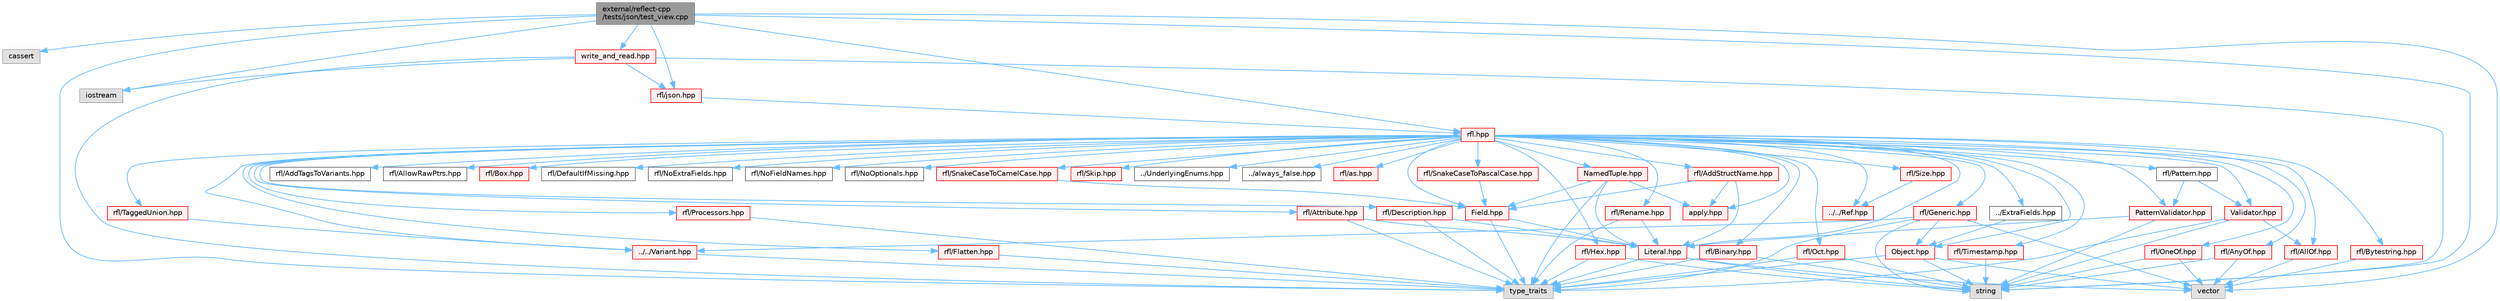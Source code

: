 digraph "external/reflect-cpp/tests/json/test_view.cpp"
{
 // LATEX_PDF_SIZE
  bgcolor="transparent";
  edge [fontname=Helvetica,fontsize=10,labelfontname=Helvetica,labelfontsize=10];
  node [fontname=Helvetica,fontsize=10,shape=box,height=0.2,width=0.4];
  Node1 [id="Node000001",label="external/reflect-cpp\l/tests/json/test_view.cpp",height=0.2,width=0.4,color="gray40", fillcolor="grey60", style="filled", fontcolor="black",tooltip=" "];
  Node1 -> Node2 [id="edge109_Node000001_Node000002",color="steelblue1",style="solid",tooltip=" "];
  Node2 [id="Node000002",label="cassert",height=0.2,width=0.4,color="grey60", fillcolor="#E0E0E0", style="filled",tooltip=" "];
  Node1 -> Node3 [id="edge110_Node000001_Node000003",color="steelblue1",style="solid",tooltip=" "];
  Node3 [id="Node000003",label="iostream",height=0.2,width=0.4,color="grey60", fillcolor="#E0E0E0", style="filled",tooltip=" "];
  Node1 -> Node4 [id="edge111_Node000001_Node000004",color="steelblue1",style="solid",tooltip=" "];
  Node4 [id="Node000004",label="rfl.hpp",height=0.2,width=0.4,color="red", fillcolor="#FFF0F0", style="filled",URL="$rfl_8hpp.html",tooltip=" "];
  Node4 -> Node5 [id="edge112_Node000004_Node000005",color="steelblue1",style="solid",tooltip=" "];
  Node5 [id="Node000005",label="rfl/AddStructName.hpp",height=0.2,width=0.4,color="red", fillcolor="#FFF0F0", style="filled",URL="$_add_struct_name_8hpp.html",tooltip=" "];
  Node5 -> Node7 [id="edge113_Node000005_Node000007",color="steelblue1",style="solid",tooltip=" "];
  Node7 [id="Node000007",label="Field.hpp",height=0.2,width=0.4,color="red", fillcolor="#FFF0F0", style="filled",URL="$_field_8hpp.html",tooltip=" "];
  Node7 -> Node10 [id="edge114_Node000007_Node000010",color="steelblue1",style="solid",tooltip=" "];
  Node10 [id="Node000010",label="type_traits",height=0.2,width=0.4,color="grey60", fillcolor="#E0E0E0", style="filled",tooltip=" "];
  Node7 -> Node12 [id="edge115_Node000007_Node000012",color="steelblue1",style="solid",tooltip=" "];
  Node12 [id="Node000012",label="Literal.hpp",height=0.2,width=0.4,color="red", fillcolor="#FFF0F0", style="filled",URL="$_literal_8hpp.html",tooltip=" "];
  Node12 -> Node16 [id="edge116_Node000012_Node000016",color="steelblue1",style="solid",tooltip=" "];
  Node16 [id="Node000016",label="string",height=0.2,width=0.4,color="grey60", fillcolor="#E0E0E0", style="filled",tooltip=" "];
  Node12 -> Node10 [id="edge117_Node000012_Node000010",color="steelblue1",style="solid",tooltip=" "];
  Node12 -> Node17 [id="edge118_Node000012_Node000017",color="steelblue1",style="solid",tooltip=" "];
  Node17 [id="Node000017",label="vector",height=0.2,width=0.4,color="grey60", fillcolor="#E0E0E0", style="filled",tooltip=" "];
  Node5 -> Node12 [id="edge119_Node000005_Node000012",color="steelblue1",style="solid",tooltip=" "];
  Node5 -> Node38 [id="edge120_Node000005_Node000038",color="steelblue1",style="solid",tooltip=" "];
  Node38 [id="Node000038",label="apply.hpp",height=0.2,width=0.4,color="red", fillcolor="#FFF0F0", style="filled",URL="$apply_8hpp.html",tooltip=" "];
  Node4 -> Node55 [id="edge121_Node000004_Node000055",color="steelblue1",style="solid",tooltip=" "];
  Node55 [id="Node000055",label="rfl/AddTagsToVariants.hpp",height=0.2,width=0.4,color="grey40", fillcolor="white", style="filled",URL="$_add_tags_to_variants_8hpp.html",tooltip=" "];
  Node4 -> Node56 [id="edge122_Node000004_Node000056",color="steelblue1",style="solid",tooltip=" "];
  Node56 [id="Node000056",label="rfl/AllOf.hpp",height=0.2,width=0.4,color="red", fillcolor="#FFF0F0", style="filled",URL="$_all_of_8hpp.html",tooltip=" "];
  Node56 -> Node17 [id="edge123_Node000056_Node000017",color="steelblue1",style="solid",tooltip=" "];
  Node4 -> Node65 [id="edge124_Node000004_Node000065",color="steelblue1",style="solid",tooltip=" "];
  Node65 [id="Node000065",label="rfl/AllowRawPtrs.hpp",height=0.2,width=0.4,color="grey40", fillcolor="white", style="filled",URL="$_allow_raw_ptrs_8hpp.html",tooltip=" "];
  Node4 -> Node66 [id="edge125_Node000004_Node000066",color="steelblue1",style="solid",tooltip=" "];
  Node66 [id="Node000066",label="rfl/AnyOf.hpp",height=0.2,width=0.4,color="red", fillcolor="#FFF0F0", style="filled",URL="$_any_of_8hpp.html",tooltip=" "];
  Node66 -> Node16 [id="edge126_Node000066_Node000016",color="steelblue1",style="solid",tooltip=" "];
  Node66 -> Node17 [id="edge127_Node000066_Node000017",color="steelblue1",style="solid",tooltip=" "];
  Node4 -> Node68 [id="edge128_Node000004_Node000068",color="steelblue1",style="solid",tooltip=" "];
  Node68 [id="Node000068",label="rfl/Attribute.hpp",height=0.2,width=0.4,color="red", fillcolor="#FFF0F0", style="filled",URL="$_attribute_8hpp.html",tooltip=" "];
  Node68 -> Node10 [id="edge129_Node000068_Node000010",color="steelblue1",style="solid",tooltip=" "];
  Node68 -> Node12 [id="edge130_Node000068_Node000012",color="steelblue1",style="solid",tooltip=" "];
  Node4 -> Node69 [id="edge131_Node000004_Node000069",color="steelblue1",style="solid",tooltip=" "];
  Node69 [id="Node000069",label="rfl/Binary.hpp",height=0.2,width=0.4,color="red", fillcolor="#FFF0F0", style="filled",URL="$_binary_8hpp.html",tooltip=" "];
  Node69 -> Node16 [id="edge132_Node000069_Node000016",color="steelblue1",style="solid",tooltip=" "];
  Node69 -> Node10 [id="edge133_Node000069_Node000010",color="steelblue1",style="solid",tooltip=" "];
  Node4 -> Node71 [id="edge134_Node000004_Node000071",color="steelblue1",style="solid",tooltip=" "];
  Node71 [id="Node000071",label="rfl/Box.hpp",height=0.2,width=0.4,color="red", fillcolor="#FFF0F0", style="filled",URL="$_box_8hpp.html",tooltip=" "];
  Node4 -> Node72 [id="edge135_Node000004_Node000072",color="steelblue1",style="solid",tooltip=" "];
  Node72 [id="Node000072",label="rfl/Bytestring.hpp",height=0.2,width=0.4,color="red", fillcolor="#FFF0F0", style="filled",URL="$_bytestring_8hpp.html",tooltip=" "];
  Node72 -> Node17 [id="edge136_Node000072_Node000017",color="steelblue1",style="solid",tooltip=" "];
  Node4 -> Node73 [id="edge137_Node000004_Node000073",color="steelblue1",style="solid",tooltip=" "];
  Node73 [id="Node000073",label="rfl/DefaultIfMissing.hpp",height=0.2,width=0.4,color="grey40", fillcolor="white", style="filled",URL="$_default_if_missing_8hpp.html",tooltip=" "];
  Node4 -> Node74 [id="edge138_Node000004_Node000074",color="steelblue1",style="solid",tooltip=" "];
  Node74 [id="Node000074",label="rfl/Description.hpp",height=0.2,width=0.4,color="red", fillcolor="#FFF0F0", style="filled",URL="$_description_8hpp.html",tooltip=" "];
  Node74 -> Node10 [id="edge139_Node000074_Node000010",color="steelblue1",style="solid",tooltip=" "];
  Node74 -> Node12 [id="edge140_Node000074_Node000012",color="steelblue1",style="solid",tooltip=" "];
  Node4 -> Node49 [id="edge141_Node000004_Node000049",color="steelblue1",style="solid",tooltip=" "];
  Node49 [id="Node000049",label="../ExtraFields.hpp",height=0.2,width=0.4,color="grey40", fillcolor="white", style="filled",URL="$_extra_fields_8hpp.html",tooltip=" "];
  Node49 -> Node50 [id="edge142_Node000049_Node000050",color="steelblue1",style="solid",tooltip=" "];
  Node50 [id="Node000050",label="Object.hpp",height=0.2,width=0.4,color="red", fillcolor="#FFF0F0", style="filled",URL="$_object_8hpp.html",tooltip=" "];
  Node50 -> Node16 [id="edge143_Node000050_Node000016",color="steelblue1",style="solid",tooltip=" "];
  Node50 -> Node10 [id="edge144_Node000050_Node000010",color="steelblue1",style="solid",tooltip=" "];
  Node50 -> Node17 [id="edge145_Node000050_Node000017",color="steelblue1",style="solid",tooltip=" "];
  Node4 -> Node7 [id="edge146_Node000004_Node000007",color="steelblue1",style="solid",tooltip=" "];
  Node4 -> Node75 [id="edge147_Node000004_Node000075",color="steelblue1",style="solid",tooltip=" "];
  Node75 [id="Node000075",label="rfl/Flatten.hpp",height=0.2,width=0.4,color="red", fillcolor="#FFF0F0", style="filled",URL="$_flatten_8hpp.html",tooltip=" "];
  Node75 -> Node10 [id="edge148_Node000075_Node000010",color="steelblue1",style="solid",tooltip=" "];
  Node4 -> Node76 [id="edge149_Node000004_Node000076",color="steelblue1",style="solid",tooltip=" "];
  Node76 [id="Node000076",label="rfl/Generic.hpp",height=0.2,width=0.4,color="red", fillcolor="#FFF0F0", style="filled",URL="$_generic_8hpp.html",tooltip=" "];
  Node76 -> Node16 [id="edge150_Node000076_Node000016",color="steelblue1",style="solid",tooltip=" "];
  Node76 -> Node10 [id="edge151_Node000076_Node000010",color="steelblue1",style="solid",tooltip=" "];
  Node76 -> Node17 [id="edge152_Node000076_Node000017",color="steelblue1",style="solid",tooltip=" "];
  Node76 -> Node50 [id="edge153_Node000076_Node000050",color="steelblue1",style="solid",tooltip=" "];
  Node76 -> Node60 [id="edge154_Node000076_Node000060",color="steelblue1",style="solid",tooltip=" "];
  Node60 [id="Node000060",label="../../Variant.hpp",height=0.2,width=0.4,color="red", fillcolor="#FFF0F0", style="filled",URL="$_variant_8hpp.html",tooltip=" "];
  Node60 -> Node10 [id="edge155_Node000060_Node000010",color="steelblue1",style="solid",tooltip=" "];
  Node4 -> Node78 [id="edge156_Node000004_Node000078",color="steelblue1",style="solid",tooltip=" "];
  Node78 [id="Node000078",label="rfl/Hex.hpp",height=0.2,width=0.4,color="red", fillcolor="#FFF0F0", style="filled",URL="$_hex_8hpp.html",tooltip=" "];
  Node78 -> Node16 [id="edge157_Node000078_Node000016",color="steelblue1",style="solid",tooltip=" "];
  Node78 -> Node10 [id="edge158_Node000078_Node000010",color="steelblue1",style="solid",tooltip=" "];
  Node4 -> Node12 [id="edge159_Node000004_Node000012",color="steelblue1",style="solid",tooltip=" "];
  Node4 -> Node43 [id="edge160_Node000004_Node000043",color="steelblue1",style="solid",tooltip=" "];
  Node43 [id="Node000043",label="NamedTuple.hpp",height=0.2,width=0.4,color="red", fillcolor="#FFF0F0", style="filled",URL="$_named_tuple_8hpp.html",tooltip=" "];
  Node43 -> Node10 [id="edge161_Node000043_Node000010",color="steelblue1",style="solid",tooltip=" "];
  Node43 -> Node7 [id="edge162_Node000043_Node000007",color="steelblue1",style="solid",tooltip=" "];
  Node43 -> Node12 [id="edge163_Node000043_Node000012",color="steelblue1",style="solid",tooltip=" "];
  Node43 -> Node38 [id="edge164_Node000043_Node000038",color="steelblue1",style="solid",tooltip=" "];
  Node4 -> Node79 [id="edge165_Node000004_Node000079",color="steelblue1",style="solid",tooltip=" "];
  Node79 [id="Node000079",label="rfl/NoExtraFields.hpp",height=0.2,width=0.4,color="grey40", fillcolor="white", style="filled",URL="$_no_extra_fields_8hpp.html",tooltip=" "];
  Node4 -> Node80 [id="edge166_Node000004_Node000080",color="steelblue1",style="solid",tooltip=" "];
  Node80 [id="Node000080",label="rfl/NoFieldNames.hpp",height=0.2,width=0.4,color="grey40", fillcolor="white", style="filled",URL="$_no_field_names_8hpp.html",tooltip=" "];
  Node4 -> Node81 [id="edge167_Node000004_Node000081",color="steelblue1",style="solid",tooltip=" "];
  Node81 [id="Node000081",label="rfl/NoOptionals.hpp",height=0.2,width=0.4,color="grey40", fillcolor="white", style="filled",URL="$_no_optionals_8hpp.html",tooltip=" "];
  Node4 -> Node50 [id="edge168_Node000004_Node000050",color="steelblue1",style="solid",tooltip=" "];
  Node4 -> Node82 [id="edge169_Node000004_Node000082",color="steelblue1",style="solid",tooltip=" "];
  Node82 [id="Node000082",label="rfl/Oct.hpp",height=0.2,width=0.4,color="red", fillcolor="#FFF0F0", style="filled",URL="$_oct_8hpp.html",tooltip=" "];
  Node82 -> Node16 [id="edge170_Node000082_Node000016",color="steelblue1",style="solid",tooltip=" "];
  Node82 -> Node10 [id="edge171_Node000082_Node000010",color="steelblue1",style="solid",tooltip=" "];
  Node4 -> Node84 [id="edge172_Node000004_Node000084",color="steelblue1",style="solid",tooltip=" "];
  Node84 [id="Node000084",label="rfl/OneOf.hpp",height=0.2,width=0.4,color="red", fillcolor="#FFF0F0", style="filled",URL="$_one_of_8hpp.html",tooltip=" "];
  Node84 -> Node16 [id="edge173_Node000084_Node000016",color="steelblue1",style="solid",tooltip=" "];
  Node84 -> Node17 [id="edge174_Node000084_Node000017",color="steelblue1",style="solid",tooltip=" "];
  Node4 -> Node85 [id="edge175_Node000004_Node000085",color="steelblue1",style="solid",tooltip=" "];
  Node85 [id="Node000085",label="rfl/Pattern.hpp",height=0.2,width=0.4,color="grey40", fillcolor="white", style="filled",URL="$_pattern_8hpp.html",tooltip=" "];
  Node85 -> Node86 [id="edge176_Node000085_Node000086",color="steelblue1",style="solid",tooltip=" "];
  Node86 [id="Node000086",label="PatternValidator.hpp",height=0.2,width=0.4,color="red", fillcolor="#FFF0F0", style="filled",URL="$_pattern_validator_8hpp.html",tooltip=" "];
  Node86 -> Node16 [id="edge177_Node000086_Node000016",color="steelblue1",style="solid",tooltip=" "];
  Node86 -> Node12 [id="edge178_Node000086_Node000012",color="steelblue1",style="solid",tooltip=" "];
  Node85 -> Node90 [id="edge179_Node000085_Node000090",color="steelblue1",style="solid",tooltip=" "];
  Node90 [id="Node000090",label="Validator.hpp",height=0.2,width=0.4,color="red", fillcolor="#FFF0F0", style="filled",URL="$_validator_8hpp.html",tooltip=" "];
  Node90 -> Node16 [id="edge180_Node000090_Node000016",color="steelblue1",style="solid",tooltip=" "];
  Node90 -> Node10 [id="edge181_Node000090_Node000010",color="steelblue1",style="solid",tooltip=" "];
  Node90 -> Node56 [id="edge182_Node000090_Node000056",color="steelblue1",style="solid",tooltip=" "];
  Node4 -> Node86 [id="edge183_Node000004_Node000086",color="steelblue1",style="solid",tooltip=" "];
  Node4 -> Node92 [id="edge184_Node000004_Node000092",color="steelblue1",style="solid",tooltip=" "];
  Node92 [id="Node000092",label="rfl/Processors.hpp",height=0.2,width=0.4,color="red", fillcolor="#FFF0F0", style="filled",URL="$_processors_8hpp.html",tooltip=" "];
  Node92 -> Node10 [id="edge185_Node000092_Node000010",color="steelblue1",style="solid",tooltip=" "];
  Node4 -> Node59 [id="edge186_Node000004_Node000059",color="steelblue1",style="solid",tooltip=" "];
  Node59 [id="Node000059",label="../../Ref.hpp",height=0.2,width=0.4,color="red", fillcolor="#FFF0F0", style="filled",URL="$_ref_8hpp.html",tooltip=" "];
  Node4 -> Node101 [id="edge187_Node000004_Node000101",color="steelblue1",style="solid",tooltip=" "];
  Node101 [id="Node000101",label="rfl/Rename.hpp",height=0.2,width=0.4,color="red", fillcolor="#FFF0F0", style="filled",URL="$_rename_8hpp.html",tooltip=" "];
  Node101 -> Node10 [id="edge188_Node000101_Node000010",color="steelblue1",style="solid",tooltip=" "];
  Node101 -> Node12 [id="edge189_Node000101_Node000012",color="steelblue1",style="solid",tooltip=" "];
  Node4 -> Node102 [id="edge190_Node000004_Node000102",color="steelblue1",style="solid",tooltip=" "];
  Node102 [id="Node000102",label="rfl/Size.hpp",height=0.2,width=0.4,color="red", fillcolor="#FFF0F0", style="filled",URL="$_size_8hpp.html",tooltip=" "];
  Node102 -> Node59 [id="edge191_Node000102_Node000059",color="steelblue1",style="solid",tooltip=" "];
  Node4 -> Node103 [id="edge192_Node000004_Node000103",color="steelblue1",style="solid",tooltip=" "];
  Node103 [id="Node000103",label="rfl/Skip.hpp",height=0.2,width=0.4,color="red", fillcolor="#FFF0F0", style="filled",URL="$_skip_8hpp.html",tooltip=" "];
  Node4 -> Node105 [id="edge193_Node000004_Node000105",color="steelblue1",style="solid",tooltip=" "];
  Node105 [id="Node000105",label="rfl/SnakeCaseToCamelCase.hpp",height=0.2,width=0.4,color="red", fillcolor="#FFF0F0", style="filled",URL="$_snake_case_to_camel_case_8hpp.html",tooltip=" "];
  Node105 -> Node7 [id="edge194_Node000105_Node000007",color="steelblue1",style="solid",tooltip=" "];
  Node4 -> Node108 [id="edge195_Node000004_Node000108",color="steelblue1",style="solid",tooltip=" "];
  Node108 [id="Node000108",label="rfl/SnakeCaseToPascalCase.hpp",height=0.2,width=0.4,color="red", fillcolor="#FFF0F0", style="filled",URL="$_snake_case_to_pascal_case_8hpp.html",tooltip=" "];
  Node108 -> Node7 [id="edge196_Node000108_Node000007",color="steelblue1",style="solid",tooltip=" "];
  Node4 -> Node109 [id="edge197_Node000004_Node000109",color="steelblue1",style="solid",tooltip=" "];
  Node109 [id="Node000109",label="rfl/TaggedUnion.hpp",height=0.2,width=0.4,color="red", fillcolor="#FFF0F0", style="filled",URL="$_tagged_union_8hpp.html",tooltip=" "];
  Node109 -> Node60 [id="edge198_Node000109_Node000060",color="steelblue1",style="solid",tooltip=" "];
  Node4 -> Node150 [id="edge199_Node000004_Node000150",color="steelblue1",style="solid",tooltip=" "];
  Node150 [id="Node000150",label="rfl/Timestamp.hpp",height=0.2,width=0.4,color="red", fillcolor="#FFF0F0", style="filled",URL="$_timestamp_8hpp.html",tooltip=" "];
  Node150 -> Node16 [id="edge200_Node000150_Node000016",color="steelblue1",style="solid",tooltip=" "];
  Node4 -> Node100 [id="edge201_Node000004_Node000100",color="steelblue1",style="solid",tooltip=" "];
  Node100 [id="Node000100",label="../UnderlyingEnums.hpp",height=0.2,width=0.4,color="grey40", fillcolor="white", style="filled",URL="$_underlying_enums_8hpp.html",tooltip=" "];
  Node4 -> Node90 [id="edge202_Node000004_Node000090",color="steelblue1",style="solid",tooltip=" "];
  Node4 -> Node60 [id="edge203_Node000004_Node000060",color="steelblue1",style="solid",tooltip=" "];
  Node4 -> Node117 [id="edge204_Node000004_Node000117",color="steelblue1",style="solid",tooltip=" "];
  Node117 [id="Node000117",label="../always_false.hpp",height=0.2,width=0.4,color="grey40", fillcolor="white", style="filled",URL="$always__false_8hpp.html",tooltip=" "];
  Node4 -> Node38 [id="edge205_Node000004_Node000038",color="steelblue1",style="solid",tooltip=" "];
  Node4 -> Node153 [id="edge206_Node000004_Node000153",color="steelblue1",style="solid",tooltip=" "];
  Node153 [id="Node000153",label="rfl/as.hpp",height=0.2,width=0.4,color="red", fillcolor="#FFF0F0", style="filled",URL="$as_8hpp.html",tooltip=" "];
  Node1 -> Node296 [id="edge207_Node000001_Node000296",color="steelblue1",style="solid",tooltip=" "];
  Node296 [id="Node000296",label="rfl/json.hpp",height=0.2,width=0.4,color="red", fillcolor="#FFF0F0", style="filled",URL="$reflect-cpp_2include_2rfl_2json_8hpp.html",tooltip=" "];
  Node296 -> Node4 [id="edge208_Node000296_Node000004",color="steelblue1",style="solid",tooltip=" "];
  Node1 -> Node16 [id="edge209_Node000001_Node000016",color="steelblue1",style="solid",tooltip=" "];
  Node1 -> Node10 [id="edge210_Node000001_Node000010",color="steelblue1",style="solid",tooltip=" "];
  Node1 -> Node17 [id="edge211_Node000001_Node000017",color="steelblue1",style="solid",tooltip=" "];
  Node1 -> Node453 [id="edge212_Node000001_Node000453",color="steelblue1",style="solid",tooltip=" "];
  Node453 [id="Node000453",label="write_and_read.hpp",height=0.2,width=0.4,color="red", fillcolor="#FFF0F0", style="filled",URL="$json_2write__and__read_8hpp.html",tooltip=" "];
  Node453 -> Node3 [id="edge213_Node000453_Node000003",color="steelblue1",style="solid",tooltip=" "];
  Node453 -> Node296 [id="edge214_Node000453_Node000296",color="steelblue1",style="solid",tooltip=" "];
  Node453 -> Node16 [id="edge215_Node000453_Node000016",color="steelblue1",style="solid",tooltip=" "];
  Node453 -> Node10 [id="edge216_Node000453_Node000010",color="steelblue1",style="solid",tooltip=" "];
}
